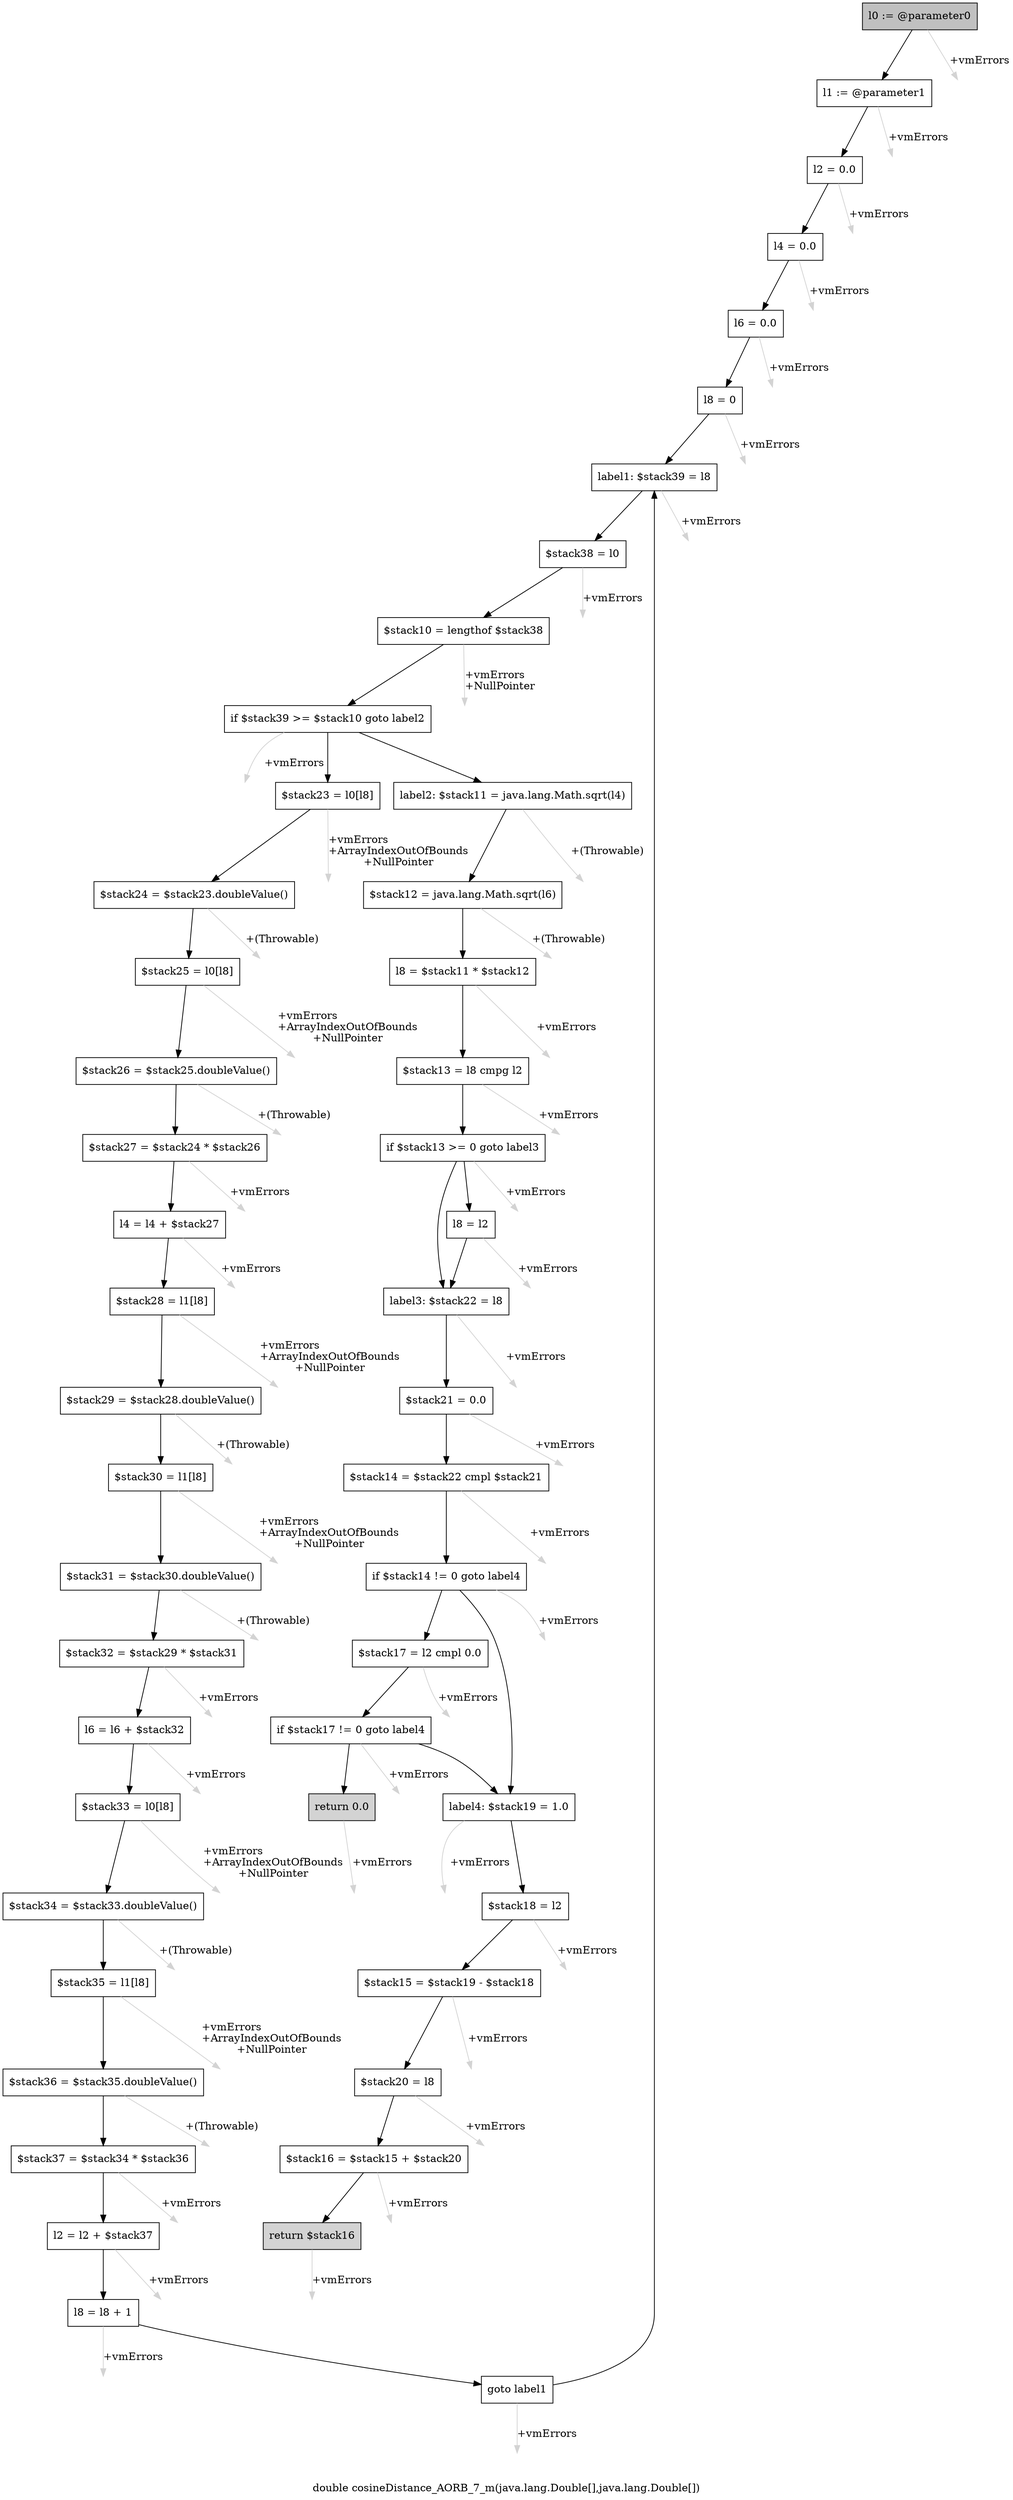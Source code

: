 digraph "double cosineDistance_AORB_7_m(java.lang.Double[],java.lang.Double[])" {
    label="double cosineDistance_AORB_7_m(java.lang.Double[],java.lang.Double[])";
    node [shape=box];
    "0" [style=filled,fillcolor=gray,label="l0 := @parameter0",];
    "1" [label="l1 := @parameter1",];
    "0"->"1" [color=black,];
    "49" [style=invis,label="Esc",];
    "0"->"49" [color=lightgray,label="\l+vmErrors",];
    "2" [label="l2 = 0.0",];
    "1"->"2" [color=black,];
    "50" [style=invis,label="Esc",];
    "1"->"50" [color=lightgray,label="\l+vmErrors",];
    "3" [label="l4 = 0.0",];
    "2"->"3" [color=black,];
    "51" [style=invis,label="Esc",];
    "2"->"51" [color=lightgray,label="\l+vmErrors",];
    "4" [label="l6 = 0.0",];
    "3"->"4" [color=black,];
    "52" [style=invis,label="Esc",];
    "3"->"52" [color=lightgray,label="\l+vmErrors",];
    "5" [label="l8 = 0",];
    "4"->"5" [color=black,];
    "53" [style=invis,label="Esc",];
    "4"->"53" [color=lightgray,label="\l+vmErrors",];
    "6" [label="label1: $stack39 = l8",];
    "5"->"6" [color=black,];
    "54" [style=invis,label="Esc",];
    "5"->"54" [color=lightgray,label="\l+vmErrors",];
    "7" [label="$stack38 = l0",];
    "6"->"7" [color=black,];
    "55" [style=invis,label="Esc",];
    "6"->"55" [color=lightgray,label="\l+vmErrors",];
    "8" [label="$stack10 = lengthof $stack38",];
    "7"->"8" [color=black,];
    "56" [style=invis,label="Esc",];
    "7"->"56" [color=lightgray,label="\l+vmErrors",];
    "9" [label="if $stack39 >= $stack10 goto label2",];
    "8"->"9" [color=black,];
    "57" [style=invis,label="Esc",];
    "8"->"57" [color=lightgray,label="\l+vmErrors\l+NullPointer",];
    "10" [label="$stack23 = l0[l8]",];
    "9"->"10" [color=black,];
    "30" [label="label2: $stack11 = java.lang.Math.sqrt(l4)",];
    "9"->"30" [color=black,];
    "58" [style=invis,label="Esc",];
    "9"->"58" [color=lightgray,label="\l+vmErrors",];
    "11" [label="$stack24 = $stack23.doubleValue()",];
    "10"->"11" [color=black,];
    "59" [style=invis,label="Esc",];
    "10"->"59" [color=lightgray,label="\l+vmErrors\l+ArrayIndexOutOfBounds\l+NullPointer",];
    "12" [label="$stack25 = l0[l8]",];
    "11"->"12" [color=black,];
    "60" [style=invis,label="Esc",];
    "11"->"60" [color=lightgray,label="\l+(Throwable)",];
    "13" [label="$stack26 = $stack25.doubleValue()",];
    "12"->"13" [color=black,];
    "61" [style=invis,label="Esc",];
    "12"->"61" [color=lightgray,label="\l+vmErrors\l+ArrayIndexOutOfBounds\l+NullPointer",];
    "14" [label="$stack27 = $stack24 * $stack26",];
    "13"->"14" [color=black,];
    "62" [style=invis,label="Esc",];
    "13"->"62" [color=lightgray,label="\l+(Throwable)",];
    "15" [label="l4 = l4 + $stack27",];
    "14"->"15" [color=black,];
    "63" [style=invis,label="Esc",];
    "14"->"63" [color=lightgray,label="\l+vmErrors",];
    "16" [label="$stack28 = l1[l8]",];
    "15"->"16" [color=black,];
    "64" [style=invis,label="Esc",];
    "15"->"64" [color=lightgray,label="\l+vmErrors",];
    "17" [label="$stack29 = $stack28.doubleValue()",];
    "16"->"17" [color=black,];
    "65" [style=invis,label="Esc",];
    "16"->"65" [color=lightgray,label="\l+vmErrors\l+ArrayIndexOutOfBounds\l+NullPointer",];
    "18" [label="$stack30 = l1[l8]",];
    "17"->"18" [color=black,];
    "66" [style=invis,label="Esc",];
    "17"->"66" [color=lightgray,label="\l+(Throwable)",];
    "19" [label="$stack31 = $stack30.doubleValue()",];
    "18"->"19" [color=black,];
    "67" [style=invis,label="Esc",];
    "18"->"67" [color=lightgray,label="\l+vmErrors\l+ArrayIndexOutOfBounds\l+NullPointer",];
    "20" [label="$stack32 = $stack29 * $stack31",];
    "19"->"20" [color=black,];
    "68" [style=invis,label="Esc",];
    "19"->"68" [color=lightgray,label="\l+(Throwable)",];
    "21" [label="l6 = l6 + $stack32",];
    "20"->"21" [color=black,];
    "69" [style=invis,label="Esc",];
    "20"->"69" [color=lightgray,label="\l+vmErrors",];
    "22" [label="$stack33 = l0[l8]",];
    "21"->"22" [color=black,];
    "70" [style=invis,label="Esc",];
    "21"->"70" [color=lightgray,label="\l+vmErrors",];
    "23" [label="$stack34 = $stack33.doubleValue()",];
    "22"->"23" [color=black,];
    "71" [style=invis,label="Esc",];
    "22"->"71" [color=lightgray,label="\l+vmErrors\l+ArrayIndexOutOfBounds\l+NullPointer",];
    "24" [label="$stack35 = l1[l8]",];
    "23"->"24" [color=black,];
    "72" [style=invis,label="Esc",];
    "23"->"72" [color=lightgray,label="\l+(Throwable)",];
    "25" [label="$stack36 = $stack35.doubleValue()",];
    "24"->"25" [color=black,];
    "73" [style=invis,label="Esc",];
    "24"->"73" [color=lightgray,label="\l+vmErrors\l+ArrayIndexOutOfBounds\l+NullPointer",];
    "26" [label="$stack37 = $stack34 * $stack36",];
    "25"->"26" [color=black,];
    "74" [style=invis,label="Esc",];
    "25"->"74" [color=lightgray,label="\l+(Throwable)",];
    "27" [label="l2 = l2 + $stack37",];
    "26"->"27" [color=black,];
    "75" [style=invis,label="Esc",];
    "26"->"75" [color=lightgray,label="\l+vmErrors",];
    "28" [label="l8 = l8 + 1",];
    "27"->"28" [color=black,];
    "76" [style=invis,label="Esc",];
    "27"->"76" [color=lightgray,label="\l+vmErrors",];
    "29" [label="goto label1",];
    "28"->"29" [color=black,];
    "77" [style=invis,label="Esc",];
    "28"->"77" [color=lightgray,label="\l+vmErrors",];
    "29"->"6" [color=black,];
    "78" [style=invis,label="Esc",];
    "29"->"78" [color=lightgray,label="\l+vmErrors",];
    "31" [label="$stack12 = java.lang.Math.sqrt(l6)",];
    "30"->"31" [color=black,];
    "79" [style=invis,label="Esc",];
    "30"->"79" [color=lightgray,label="\l+(Throwable)",];
    "32" [label="l8 = $stack11 * $stack12",];
    "31"->"32" [color=black,];
    "80" [style=invis,label="Esc",];
    "31"->"80" [color=lightgray,label="\l+(Throwable)",];
    "33" [label="$stack13 = l8 cmpg l2",];
    "32"->"33" [color=black,];
    "81" [style=invis,label="Esc",];
    "32"->"81" [color=lightgray,label="\l+vmErrors",];
    "34" [label="if $stack13 >= 0 goto label3",];
    "33"->"34" [color=black,];
    "82" [style=invis,label="Esc",];
    "33"->"82" [color=lightgray,label="\l+vmErrors",];
    "35" [label="l8 = l2",];
    "34"->"35" [color=black,];
    "36" [label="label3: $stack22 = l8",];
    "34"->"36" [color=black,];
    "83" [style=invis,label="Esc",];
    "34"->"83" [color=lightgray,label="\l+vmErrors",];
    "35"->"36" [color=black,];
    "84" [style=invis,label="Esc",];
    "35"->"84" [color=lightgray,label="\l+vmErrors",];
    "37" [label="$stack21 = 0.0",];
    "36"->"37" [color=black,];
    "85" [style=invis,label="Esc",];
    "36"->"85" [color=lightgray,label="\l+vmErrors",];
    "38" [label="$stack14 = $stack22 cmpl $stack21",];
    "37"->"38" [color=black,];
    "86" [style=invis,label="Esc",];
    "37"->"86" [color=lightgray,label="\l+vmErrors",];
    "39" [label="if $stack14 != 0 goto label4",];
    "38"->"39" [color=black,];
    "87" [style=invis,label="Esc",];
    "38"->"87" [color=lightgray,label="\l+vmErrors",];
    "40" [label="$stack17 = l2 cmpl 0.0",];
    "39"->"40" [color=black,];
    "43" [label="label4: $stack19 = 1.0",];
    "39"->"43" [color=black,];
    "88" [style=invis,label="Esc",];
    "39"->"88" [color=lightgray,label="\l+vmErrors",];
    "41" [label="if $stack17 != 0 goto label4",];
    "40"->"41" [color=black,];
    "89" [style=invis,label="Esc",];
    "40"->"89" [color=lightgray,label="\l+vmErrors",];
    "42" [style=filled,fillcolor=lightgray,label="return 0.0",];
    "41"->"42" [color=black,];
    "41"->"43" [color=black,];
    "90" [style=invis,label="Esc",];
    "41"->"90" [color=lightgray,label="\l+vmErrors",];
    "91" [style=invis,label="Esc",];
    "42"->"91" [color=lightgray,label="\l+vmErrors",];
    "44" [label="$stack18 = l2",];
    "43"->"44" [color=black,];
    "92" [style=invis,label="Esc",];
    "43"->"92" [color=lightgray,label="\l+vmErrors",];
    "45" [label="$stack15 = $stack19 - $stack18",];
    "44"->"45" [color=black,];
    "93" [style=invis,label="Esc",];
    "44"->"93" [color=lightgray,label="\l+vmErrors",];
    "46" [label="$stack20 = l8",];
    "45"->"46" [color=black,];
    "94" [style=invis,label="Esc",];
    "45"->"94" [color=lightgray,label="\l+vmErrors",];
    "47" [label="$stack16 = $stack15 + $stack20",];
    "46"->"47" [color=black,];
    "95" [style=invis,label="Esc",];
    "46"->"95" [color=lightgray,label="\l+vmErrors",];
    "48" [style=filled,fillcolor=lightgray,label="return $stack16",];
    "47"->"48" [color=black,];
    "96" [style=invis,label="Esc",];
    "47"->"96" [color=lightgray,label="\l+vmErrors",];
    "97" [style=invis,label="Esc",];
    "48"->"97" [color=lightgray,label="\l+vmErrors",];
}
